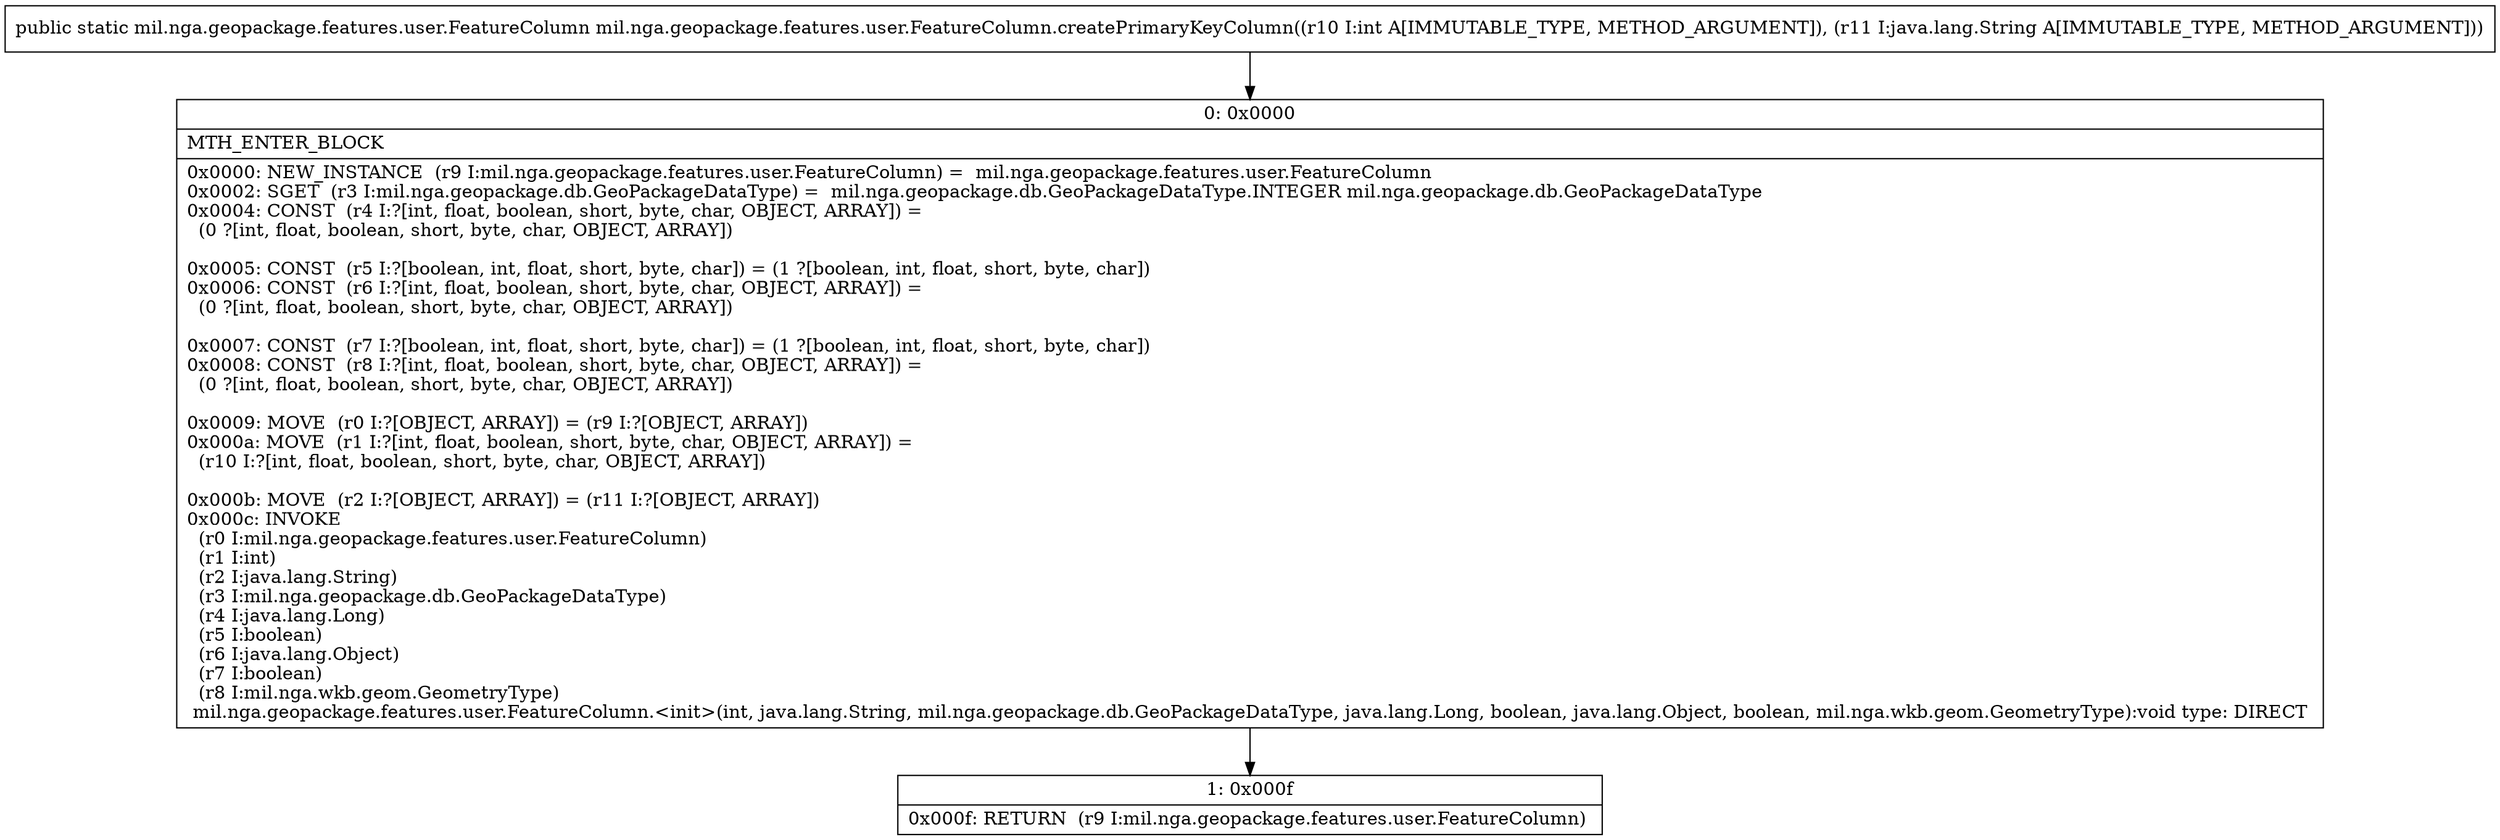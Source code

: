 digraph "CFG formil.nga.geopackage.features.user.FeatureColumn.createPrimaryKeyColumn(ILjava\/lang\/String;)Lmil\/nga\/geopackage\/features\/user\/FeatureColumn;" {
Node_0 [shape=record,label="{0\:\ 0x0000|MTH_ENTER_BLOCK\l|0x0000: NEW_INSTANCE  (r9 I:mil.nga.geopackage.features.user.FeatureColumn) =  mil.nga.geopackage.features.user.FeatureColumn \l0x0002: SGET  (r3 I:mil.nga.geopackage.db.GeoPackageDataType) =  mil.nga.geopackage.db.GeoPackageDataType.INTEGER mil.nga.geopackage.db.GeoPackageDataType \l0x0004: CONST  (r4 I:?[int, float, boolean, short, byte, char, OBJECT, ARRAY]) = \l  (0 ?[int, float, boolean, short, byte, char, OBJECT, ARRAY])\l \l0x0005: CONST  (r5 I:?[boolean, int, float, short, byte, char]) = (1 ?[boolean, int, float, short, byte, char]) \l0x0006: CONST  (r6 I:?[int, float, boolean, short, byte, char, OBJECT, ARRAY]) = \l  (0 ?[int, float, boolean, short, byte, char, OBJECT, ARRAY])\l \l0x0007: CONST  (r7 I:?[boolean, int, float, short, byte, char]) = (1 ?[boolean, int, float, short, byte, char]) \l0x0008: CONST  (r8 I:?[int, float, boolean, short, byte, char, OBJECT, ARRAY]) = \l  (0 ?[int, float, boolean, short, byte, char, OBJECT, ARRAY])\l \l0x0009: MOVE  (r0 I:?[OBJECT, ARRAY]) = (r9 I:?[OBJECT, ARRAY]) \l0x000a: MOVE  (r1 I:?[int, float, boolean, short, byte, char, OBJECT, ARRAY]) = \l  (r10 I:?[int, float, boolean, short, byte, char, OBJECT, ARRAY])\l \l0x000b: MOVE  (r2 I:?[OBJECT, ARRAY]) = (r11 I:?[OBJECT, ARRAY]) \l0x000c: INVOKE  \l  (r0 I:mil.nga.geopackage.features.user.FeatureColumn)\l  (r1 I:int)\l  (r2 I:java.lang.String)\l  (r3 I:mil.nga.geopackage.db.GeoPackageDataType)\l  (r4 I:java.lang.Long)\l  (r5 I:boolean)\l  (r6 I:java.lang.Object)\l  (r7 I:boolean)\l  (r8 I:mil.nga.wkb.geom.GeometryType)\l mil.nga.geopackage.features.user.FeatureColumn.\<init\>(int, java.lang.String, mil.nga.geopackage.db.GeoPackageDataType, java.lang.Long, boolean, java.lang.Object, boolean, mil.nga.wkb.geom.GeometryType):void type: DIRECT \l}"];
Node_1 [shape=record,label="{1\:\ 0x000f|0x000f: RETURN  (r9 I:mil.nga.geopackage.features.user.FeatureColumn) \l}"];
MethodNode[shape=record,label="{public static mil.nga.geopackage.features.user.FeatureColumn mil.nga.geopackage.features.user.FeatureColumn.createPrimaryKeyColumn((r10 I:int A[IMMUTABLE_TYPE, METHOD_ARGUMENT]), (r11 I:java.lang.String A[IMMUTABLE_TYPE, METHOD_ARGUMENT])) }"];
MethodNode -> Node_0;
Node_0 -> Node_1;
}


